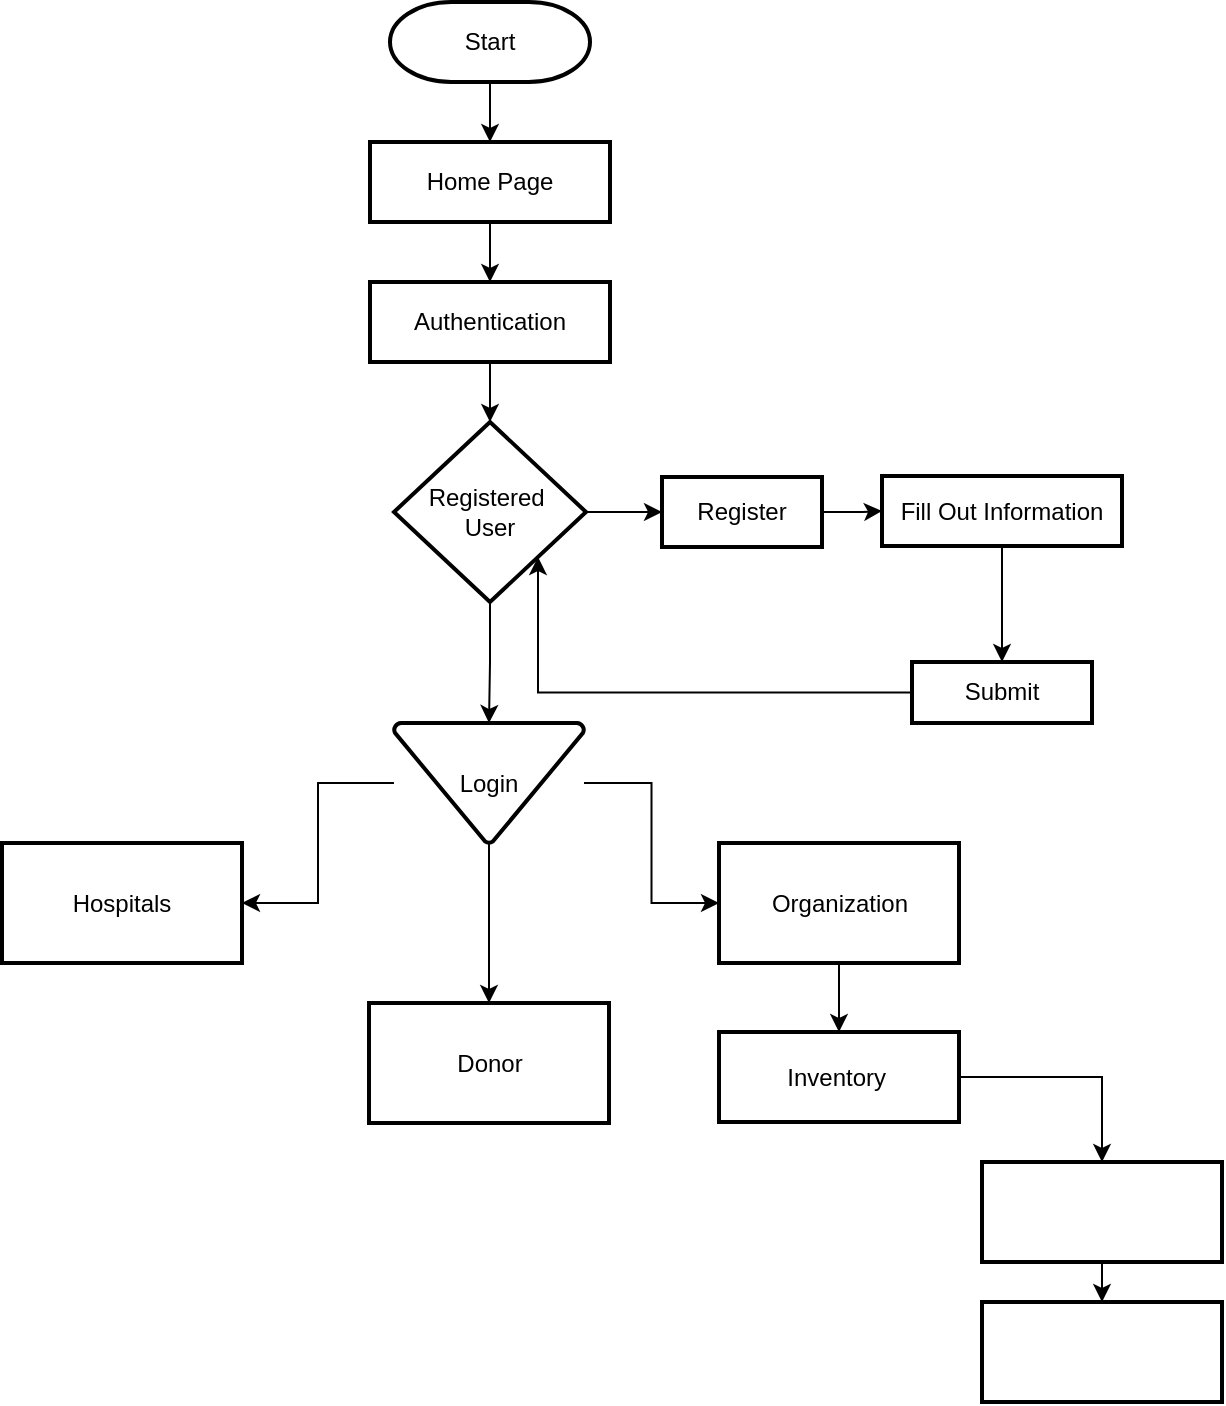 <mxfile version="24.7.5">
  <diagram id="C5RBs43oDa-KdzZeNtuy" name="Page-1">
    <mxGraphModel dx="1154" dy="514" grid="1" gridSize="10" guides="1" tooltips="1" connect="1" arrows="1" fold="1" page="1" pageScale="1" pageWidth="827" pageHeight="1169" math="0" shadow="0">
      <root>
        <mxCell id="WIyWlLk6GJQsqaUBKTNV-0" />
        <mxCell id="WIyWlLk6GJQsqaUBKTNV-1" parent="WIyWlLk6GJQsqaUBKTNV-0" />
        <mxCell id="rSI8M0dQ6BmZKImt5Zvn-2" value="" style="edgeStyle=orthogonalEdgeStyle;rounded=0;orthogonalLoop=1;jettySize=auto;html=1;" edge="1" parent="WIyWlLk6GJQsqaUBKTNV-1" source="rSI8M0dQ6BmZKImt5Zvn-0" target="rSI8M0dQ6BmZKImt5Zvn-1">
          <mxGeometry relative="1" as="geometry" />
        </mxCell>
        <mxCell id="rSI8M0dQ6BmZKImt5Zvn-0" value="Start" style="strokeWidth=2;html=1;shape=mxgraph.flowchart.terminator;whiteSpace=wrap;" vertex="1" parent="WIyWlLk6GJQsqaUBKTNV-1">
          <mxGeometry x="364" y="10" width="100" height="40" as="geometry" />
        </mxCell>
        <mxCell id="rSI8M0dQ6BmZKImt5Zvn-4" value="" style="edgeStyle=orthogonalEdgeStyle;rounded=0;orthogonalLoop=1;jettySize=auto;html=1;" edge="1" parent="WIyWlLk6GJQsqaUBKTNV-1" source="rSI8M0dQ6BmZKImt5Zvn-1" target="rSI8M0dQ6BmZKImt5Zvn-3">
          <mxGeometry relative="1" as="geometry" />
        </mxCell>
        <mxCell id="rSI8M0dQ6BmZKImt5Zvn-1" value="Home Page" style="whiteSpace=wrap;html=1;strokeWidth=2;" vertex="1" parent="WIyWlLk6GJQsqaUBKTNV-1">
          <mxGeometry x="354" y="80" width="120" height="40" as="geometry" />
        </mxCell>
        <mxCell id="rSI8M0dQ6BmZKImt5Zvn-6" value="" style="edgeStyle=orthogonalEdgeStyle;rounded=0;orthogonalLoop=1;jettySize=auto;html=1;" edge="1" parent="WIyWlLk6GJQsqaUBKTNV-1" source="rSI8M0dQ6BmZKImt5Zvn-3" target="rSI8M0dQ6BmZKImt5Zvn-5">
          <mxGeometry relative="1" as="geometry" />
        </mxCell>
        <mxCell id="rSI8M0dQ6BmZKImt5Zvn-3" value="Authentication" style="whiteSpace=wrap;html=1;strokeWidth=2;" vertex="1" parent="WIyWlLk6GJQsqaUBKTNV-1">
          <mxGeometry x="354" y="150" width="120" height="40" as="geometry" />
        </mxCell>
        <mxCell id="rSI8M0dQ6BmZKImt5Zvn-8" value="" style="edgeStyle=orthogonalEdgeStyle;rounded=0;orthogonalLoop=1;jettySize=auto;html=1;" edge="1" parent="WIyWlLk6GJQsqaUBKTNV-1" source="rSI8M0dQ6BmZKImt5Zvn-5" target="rSI8M0dQ6BmZKImt5Zvn-7">
          <mxGeometry relative="1" as="geometry" />
        </mxCell>
        <mxCell id="rSI8M0dQ6BmZKImt5Zvn-27" value="" style="edgeStyle=orthogonalEdgeStyle;rounded=0;orthogonalLoop=1;jettySize=auto;html=1;" edge="1" parent="WIyWlLk6GJQsqaUBKTNV-1" source="rSI8M0dQ6BmZKImt5Zvn-5" target="rSI8M0dQ6BmZKImt5Zvn-26">
          <mxGeometry relative="1" as="geometry" />
        </mxCell>
        <mxCell id="rSI8M0dQ6BmZKImt5Zvn-5" value="Registered&amp;nbsp;&lt;div&gt;User&lt;/div&gt;" style="rhombus;whiteSpace=wrap;html=1;strokeWidth=2;" vertex="1" parent="WIyWlLk6GJQsqaUBKTNV-1">
          <mxGeometry x="366" y="220" width="96" height="90" as="geometry" />
        </mxCell>
        <mxCell id="rSI8M0dQ6BmZKImt5Zvn-10" value="" style="edgeStyle=orthogonalEdgeStyle;rounded=0;orthogonalLoop=1;jettySize=auto;html=1;" edge="1" parent="WIyWlLk6GJQsqaUBKTNV-1" source="rSI8M0dQ6BmZKImt5Zvn-7" target="rSI8M0dQ6BmZKImt5Zvn-9">
          <mxGeometry relative="1" as="geometry" />
        </mxCell>
        <mxCell id="rSI8M0dQ6BmZKImt5Zvn-7" value="Register" style="whiteSpace=wrap;html=1;strokeWidth=2;" vertex="1" parent="WIyWlLk6GJQsqaUBKTNV-1">
          <mxGeometry x="500" y="247.5" width="80" height="35" as="geometry" />
        </mxCell>
        <mxCell id="rSI8M0dQ6BmZKImt5Zvn-12" value="" style="edgeStyle=orthogonalEdgeStyle;rounded=0;orthogonalLoop=1;jettySize=auto;html=1;" edge="1" parent="WIyWlLk6GJQsqaUBKTNV-1" source="rSI8M0dQ6BmZKImt5Zvn-9" target="rSI8M0dQ6BmZKImt5Zvn-11">
          <mxGeometry relative="1" as="geometry" />
        </mxCell>
        <mxCell id="rSI8M0dQ6BmZKImt5Zvn-9" value="Fill Out Information" style="whiteSpace=wrap;html=1;strokeWidth=2;" vertex="1" parent="WIyWlLk6GJQsqaUBKTNV-1">
          <mxGeometry x="610" y="247" width="120" height="35" as="geometry" />
        </mxCell>
        <mxCell id="rSI8M0dQ6BmZKImt5Zvn-25" style="edgeStyle=orthogonalEdgeStyle;rounded=0;orthogonalLoop=1;jettySize=auto;html=1;entryX=1;entryY=1;entryDx=0;entryDy=0;" edge="1" parent="WIyWlLk6GJQsqaUBKTNV-1" source="rSI8M0dQ6BmZKImt5Zvn-11" target="rSI8M0dQ6BmZKImt5Zvn-5">
          <mxGeometry relative="1" as="geometry">
            <mxPoint x="770.0" y="200" as="targetPoint" />
          </mxGeometry>
        </mxCell>
        <mxCell id="rSI8M0dQ6BmZKImt5Zvn-11" value="Submit" style="whiteSpace=wrap;html=1;strokeWidth=2;" vertex="1" parent="WIyWlLk6GJQsqaUBKTNV-1">
          <mxGeometry x="625" y="340" width="90" height="30.5" as="geometry" />
        </mxCell>
        <mxCell id="rSI8M0dQ6BmZKImt5Zvn-29" value="" style="edgeStyle=orthogonalEdgeStyle;rounded=0;orthogonalLoop=1;jettySize=auto;html=1;" edge="1" parent="WIyWlLk6GJQsqaUBKTNV-1" source="rSI8M0dQ6BmZKImt5Zvn-26" target="rSI8M0dQ6BmZKImt5Zvn-28">
          <mxGeometry relative="1" as="geometry" />
        </mxCell>
        <mxCell id="rSI8M0dQ6BmZKImt5Zvn-31" value="" style="edgeStyle=orthogonalEdgeStyle;rounded=0;orthogonalLoop=1;jettySize=auto;html=1;" edge="1" parent="WIyWlLk6GJQsqaUBKTNV-1" source="rSI8M0dQ6BmZKImt5Zvn-26" target="rSI8M0dQ6BmZKImt5Zvn-30">
          <mxGeometry relative="1" as="geometry" />
        </mxCell>
        <mxCell id="rSI8M0dQ6BmZKImt5Zvn-33" value="" style="edgeStyle=orthogonalEdgeStyle;rounded=0;orthogonalLoop=1;jettySize=auto;html=1;" edge="1" parent="WIyWlLk6GJQsqaUBKTNV-1" source="rSI8M0dQ6BmZKImt5Zvn-26" target="rSI8M0dQ6BmZKImt5Zvn-32">
          <mxGeometry relative="1" as="geometry" />
        </mxCell>
        <mxCell id="rSI8M0dQ6BmZKImt5Zvn-26" value="Login" style="strokeWidth=2;html=1;shape=mxgraph.flowchart.merge_or_storage;whiteSpace=wrap;" vertex="1" parent="WIyWlLk6GJQsqaUBKTNV-1">
          <mxGeometry x="366" y="370.5" width="95" height="60" as="geometry" />
        </mxCell>
        <mxCell id="rSI8M0dQ6BmZKImt5Zvn-28" value="Donor" style="whiteSpace=wrap;html=1;strokeWidth=2;" vertex="1" parent="WIyWlLk6GJQsqaUBKTNV-1">
          <mxGeometry x="353.5" y="510.5" width="120" height="60" as="geometry" />
        </mxCell>
        <mxCell id="rSI8M0dQ6BmZKImt5Zvn-35" value="" style="edgeStyle=orthogonalEdgeStyle;rounded=0;orthogonalLoop=1;jettySize=auto;html=1;" edge="1" parent="WIyWlLk6GJQsqaUBKTNV-1" source="rSI8M0dQ6BmZKImt5Zvn-30" target="rSI8M0dQ6BmZKImt5Zvn-34">
          <mxGeometry relative="1" as="geometry" />
        </mxCell>
        <mxCell id="rSI8M0dQ6BmZKImt5Zvn-30" value="Organization" style="whiteSpace=wrap;html=1;strokeWidth=2;" vertex="1" parent="WIyWlLk6GJQsqaUBKTNV-1">
          <mxGeometry x="528.5" y="430.5" width="120" height="60" as="geometry" />
        </mxCell>
        <mxCell id="rSI8M0dQ6BmZKImt5Zvn-32" value="Hospitals" style="whiteSpace=wrap;html=1;strokeWidth=2;" vertex="1" parent="WIyWlLk6GJQsqaUBKTNV-1">
          <mxGeometry x="170" y="430.5" width="120" height="60" as="geometry" />
        </mxCell>
        <mxCell id="rSI8M0dQ6BmZKImt5Zvn-37" value="" style="edgeStyle=orthogonalEdgeStyle;rounded=0;orthogonalLoop=1;jettySize=auto;html=1;" edge="1" parent="WIyWlLk6GJQsqaUBKTNV-1" source="rSI8M0dQ6BmZKImt5Zvn-34" target="rSI8M0dQ6BmZKImt5Zvn-36">
          <mxGeometry relative="1" as="geometry" />
        </mxCell>
        <mxCell id="rSI8M0dQ6BmZKImt5Zvn-34" value="Inventory&amp;nbsp;" style="whiteSpace=wrap;html=1;strokeWidth=2;" vertex="1" parent="WIyWlLk6GJQsqaUBKTNV-1">
          <mxGeometry x="528.5" y="525" width="120" height="45" as="geometry" />
        </mxCell>
        <mxCell id="rSI8M0dQ6BmZKImt5Zvn-39" value="" style="edgeStyle=orthogonalEdgeStyle;rounded=0;orthogonalLoop=1;jettySize=auto;html=1;" edge="1" parent="WIyWlLk6GJQsqaUBKTNV-1" source="rSI8M0dQ6BmZKImt5Zvn-36" target="rSI8M0dQ6BmZKImt5Zvn-38">
          <mxGeometry relative="1" as="geometry" />
        </mxCell>
        <mxCell id="rSI8M0dQ6BmZKImt5Zvn-36" value="" style="whiteSpace=wrap;html=1;strokeWidth=2;" vertex="1" parent="WIyWlLk6GJQsqaUBKTNV-1">
          <mxGeometry x="660" y="590" width="120" height="50" as="geometry" />
        </mxCell>
        <mxCell id="rSI8M0dQ6BmZKImt5Zvn-38" value="" style="whiteSpace=wrap;html=1;strokeWidth=2;" vertex="1" parent="WIyWlLk6GJQsqaUBKTNV-1">
          <mxGeometry x="660" y="660" width="120" height="50" as="geometry" />
        </mxCell>
      </root>
    </mxGraphModel>
  </diagram>
</mxfile>
